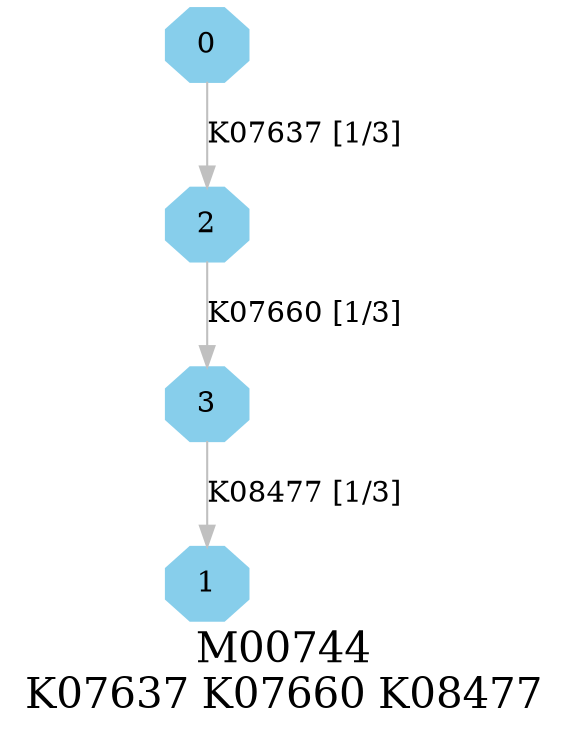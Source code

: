 digraph G {
graph [label="M00744
K07637 K07660 K08477",fontsize=20];
node [shape=box,style=filled];
edge [len=3,color=grey];
{node [width=.3,height=.3,shape=octagon,style=filled,color=skyblue] 0 1 2 3 }
0 -> 2 [label="K07637 [1/3]"];
2 -> 3 [label="K07660 [1/3]"];
3 -> 1 [label="K08477 [1/3]"];
}
